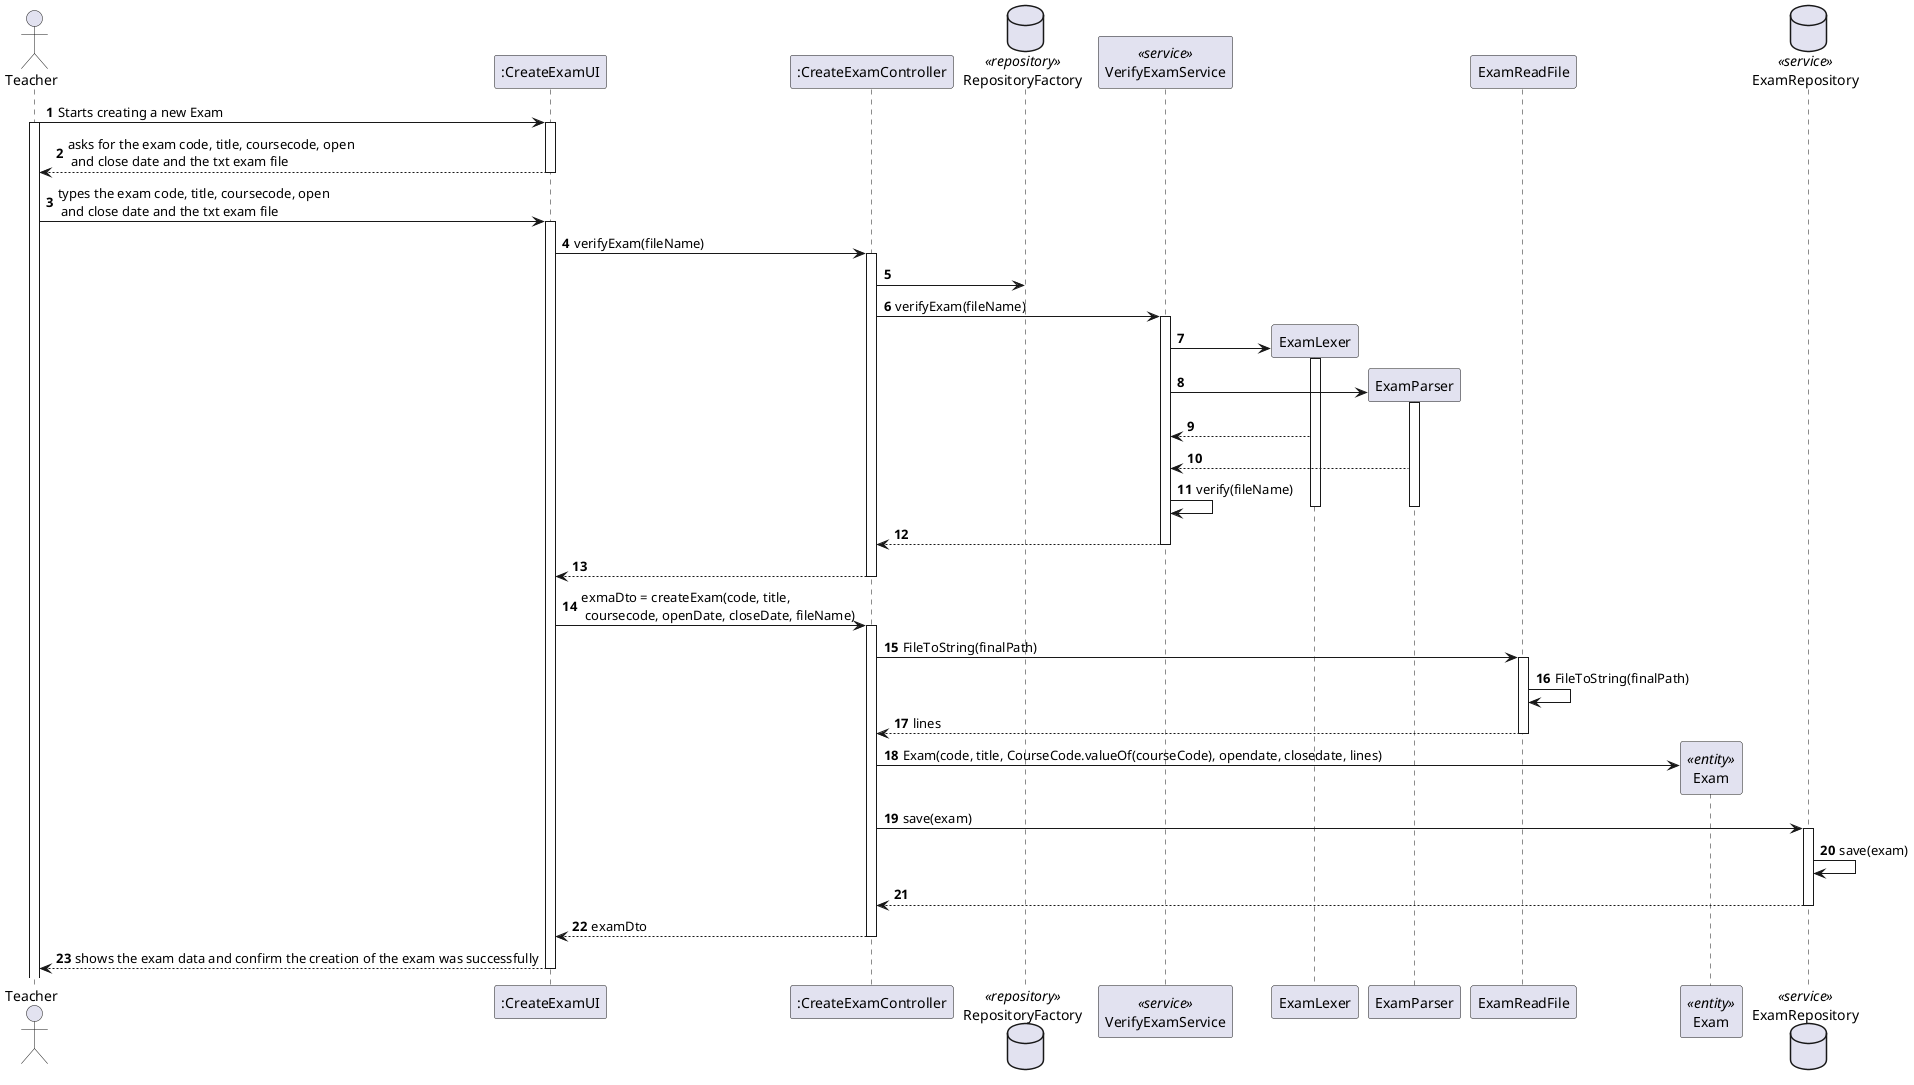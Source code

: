 @startuml
'https://plantuml.com/sequence-diagram

autonumber

Actor Teacher as Man

participant ":CreateExamUI" as UI
participant ":CreateExamController" as Con
database RepositoryFactory as FAR <<repository>>
participant VerifyExamService as Ver <<service>>
participant ExamLexer as ExL
participant ExamParser as ExP
participant ExamReadFile as ERF
participant Exam as Ex <<entity>>
database ExamRepository as EMR <<service>>


Man -> UI : Starts creating a new Exam
activate Man
activate UI

UI --> Man : asks for the exam code, title, coursecode, open \n and close date and the txt exam file
deactivate UI

Man -> UI : types the exam code, title, coursecode, open \n and close date and the txt exam file
activate UI
UI -> Con : verifyExam(fileName)
activate Con
Con -> FAR :
Con -> Ver : verifyExam(fileName)

activate Ver
Ver -> ExL** :
activate ExL
Ver -> ExP** :
activate ExP
ExL --> Ver :
ExP --> Ver :

Ver -> Ver : verify(fileName)
deactivate ExL
deactivate ExP
Ver --> Con :

deactivate Ver

Con --> UI :
deactivate Con

UI -> Con : exmaDto = createExam(code, title, \n coursecode, openDate, closeDate, fileName)
activate Con

Con -> ERF : FileToString(finalPath)
activate ERF
ERF -> ERF : FileToString(finalPath)
ERF --> Con : lines
deactivate ERF


Con -> Ex** : Exam(code, title, CourseCode.valueOf(courseCode), opendate, closedate, lines)
Con -> EMR : save(exam)
activate EMR
EMR -> EMR : save(exam)
EMR --> Con :
deactivate EMR
Con --> UI : examDto
deactivate Con

UI --> Man : shows the exam data and confirm the creation of the exam was successfully
deactivate UI
@enduml